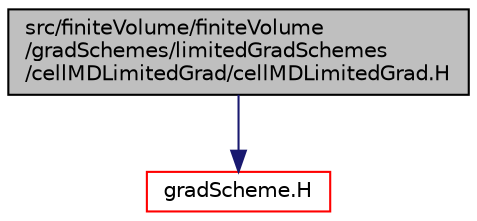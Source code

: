 digraph "src/finiteVolume/finiteVolume/gradSchemes/limitedGradSchemes/cellMDLimitedGrad/cellMDLimitedGrad.H"
{
  bgcolor="transparent";
  edge [fontname="Helvetica",fontsize="10",labelfontname="Helvetica",labelfontsize="10"];
  node [fontname="Helvetica",fontsize="10",shape=record];
  Node1 [label="src/finiteVolume/finiteVolume\l/gradSchemes/limitedGradSchemes\l/cellMDLimitedGrad/cellMDLimitedGrad.H",height=0.2,width=0.4,color="black", fillcolor="grey75", style="filled", fontcolor="black"];
  Node1 -> Node2 [color="midnightblue",fontsize="10",style="solid",fontname="Helvetica"];
  Node2 [label="gradScheme.H",height=0.2,width=0.4,color="red",URL="$a05732.html"];
}
